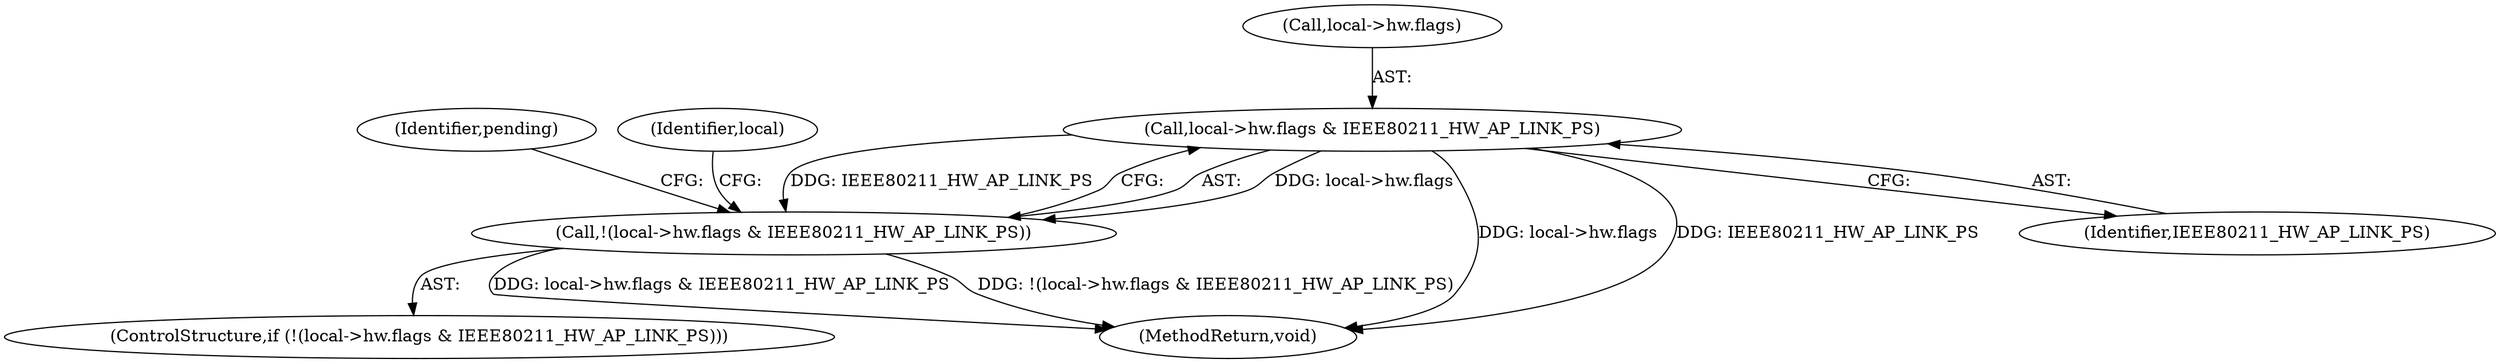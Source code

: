 digraph "0_linux_1d147bfa64293b2723c4fec50922168658e613ba@pointer" {
"1000144" [label="(Call,local->hw.flags & IEEE80211_HW_AP_LINK_PS)"];
"1000143" [label="(Call,!(local->hw.flags & IEEE80211_HW_AP_LINK_PS))"];
"1000145" [label="(Call,local->hw.flags)"];
"1000161" [label="(Identifier,pending)"];
"1000152" [label="(Identifier,local)"];
"1000143" [label="(Call,!(local->hw.flags & IEEE80211_HW_AP_LINK_PS))"];
"1000350" [label="(MethodReturn,void)"];
"1000144" [label="(Call,local->hw.flags & IEEE80211_HW_AP_LINK_PS)"];
"1000150" [label="(Identifier,IEEE80211_HW_AP_LINK_PS)"];
"1000142" [label="(ControlStructure,if (!(local->hw.flags & IEEE80211_HW_AP_LINK_PS)))"];
"1000144" -> "1000143"  [label="AST: "];
"1000144" -> "1000150"  [label="CFG: "];
"1000145" -> "1000144"  [label="AST: "];
"1000150" -> "1000144"  [label="AST: "];
"1000143" -> "1000144"  [label="CFG: "];
"1000144" -> "1000350"  [label="DDG: local->hw.flags"];
"1000144" -> "1000350"  [label="DDG: IEEE80211_HW_AP_LINK_PS"];
"1000144" -> "1000143"  [label="DDG: local->hw.flags"];
"1000144" -> "1000143"  [label="DDG: IEEE80211_HW_AP_LINK_PS"];
"1000143" -> "1000142"  [label="AST: "];
"1000152" -> "1000143"  [label="CFG: "];
"1000161" -> "1000143"  [label="CFG: "];
"1000143" -> "1000350"  [label="DDG: local->hw.flags & IEEE80211_HW_AP_LINK_PS"];
"1000143" -> "1000350"  [label="DDG: !(local->hw.flags & IEEE80211_HW_AP_LINK_PS)"];
}
